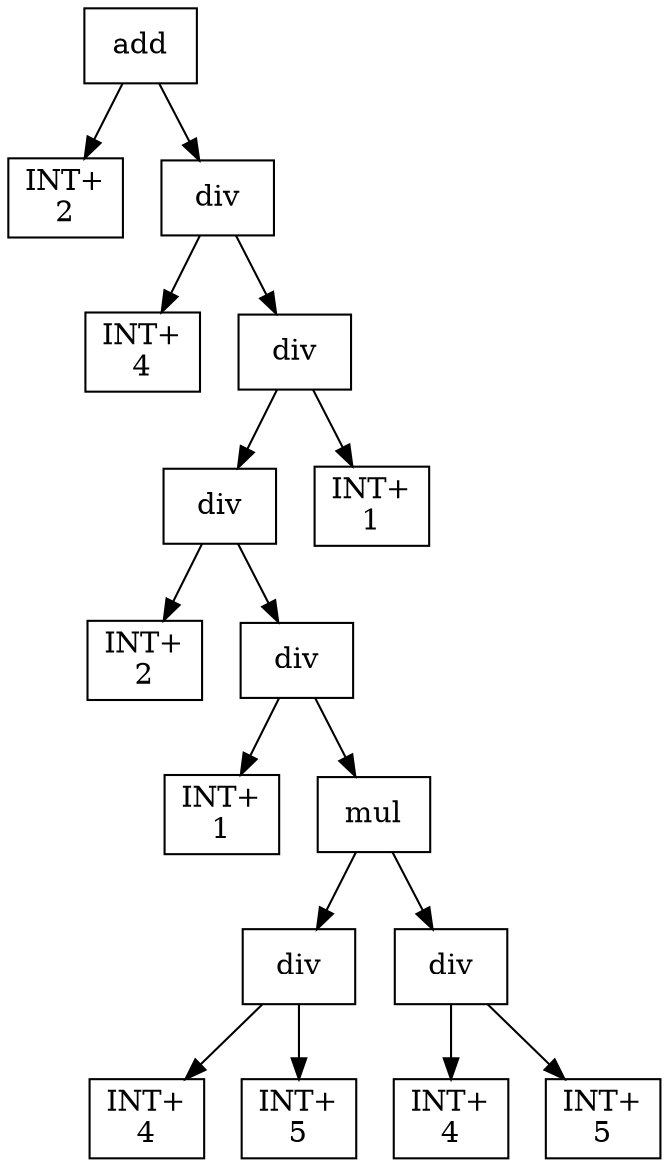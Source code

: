 digraph expr {
  node [shape=box];
  n1 [label="add"];
  n2 [label="INT+\n2"];
  n3 [label="div"];
  n4 [label="INT+\n4"];
  n5 [label="div"];
  n6 [label="div"];
  n7 [label="INT+\n2"];
  n8 [label="div"];
  n9 [label="INT+\n1"];
  n10 [label="mul"];
  n11 [label="div"];
  n12 [label="INT+\n4"];
  n13 [label="INT+\n5"];
  n11 -> n12;
  n11 -> n13;
  n14 [label="div"];
  n15 [label="INT+\n4"];
  n16 [label="INT+\n5"];
  n14 -> n15;
  n14 -> n16;
  n10 -> n11;
  n10 -> n14;
  n8 -> n9;
  n8 -> n10;
  n6 -> n7;
  n6 -> n8;
  n17 [label="INT+\n1"];
  n5 -> n6;
  n5 -> n17;
  n3 -> n4;
  n3 -> n5;
  n1 -> n2;
  n1 -> n3;
}